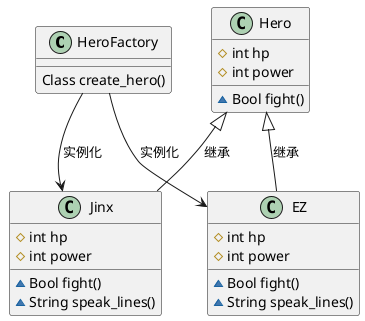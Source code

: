 @startuml
Class HeroFactory{
    Class create_hero()
}

class Hero{
    #int hp
    #int power

    ~Bool fight()

}
class Jinx{
    #int hp
    #int power

    ~Bool fight()
    ~String speak_lines()

}
class EZ{
    #int hp
    #int power

    ~Bool fight()
    ~String speak_lines()

}
HeroFactory--> EZ: 实例化
HeroFactory--> Jinx: 实例化
Hero<|-- EZ : 继承
Hero<|-- Jinx: 继承
@enduml

